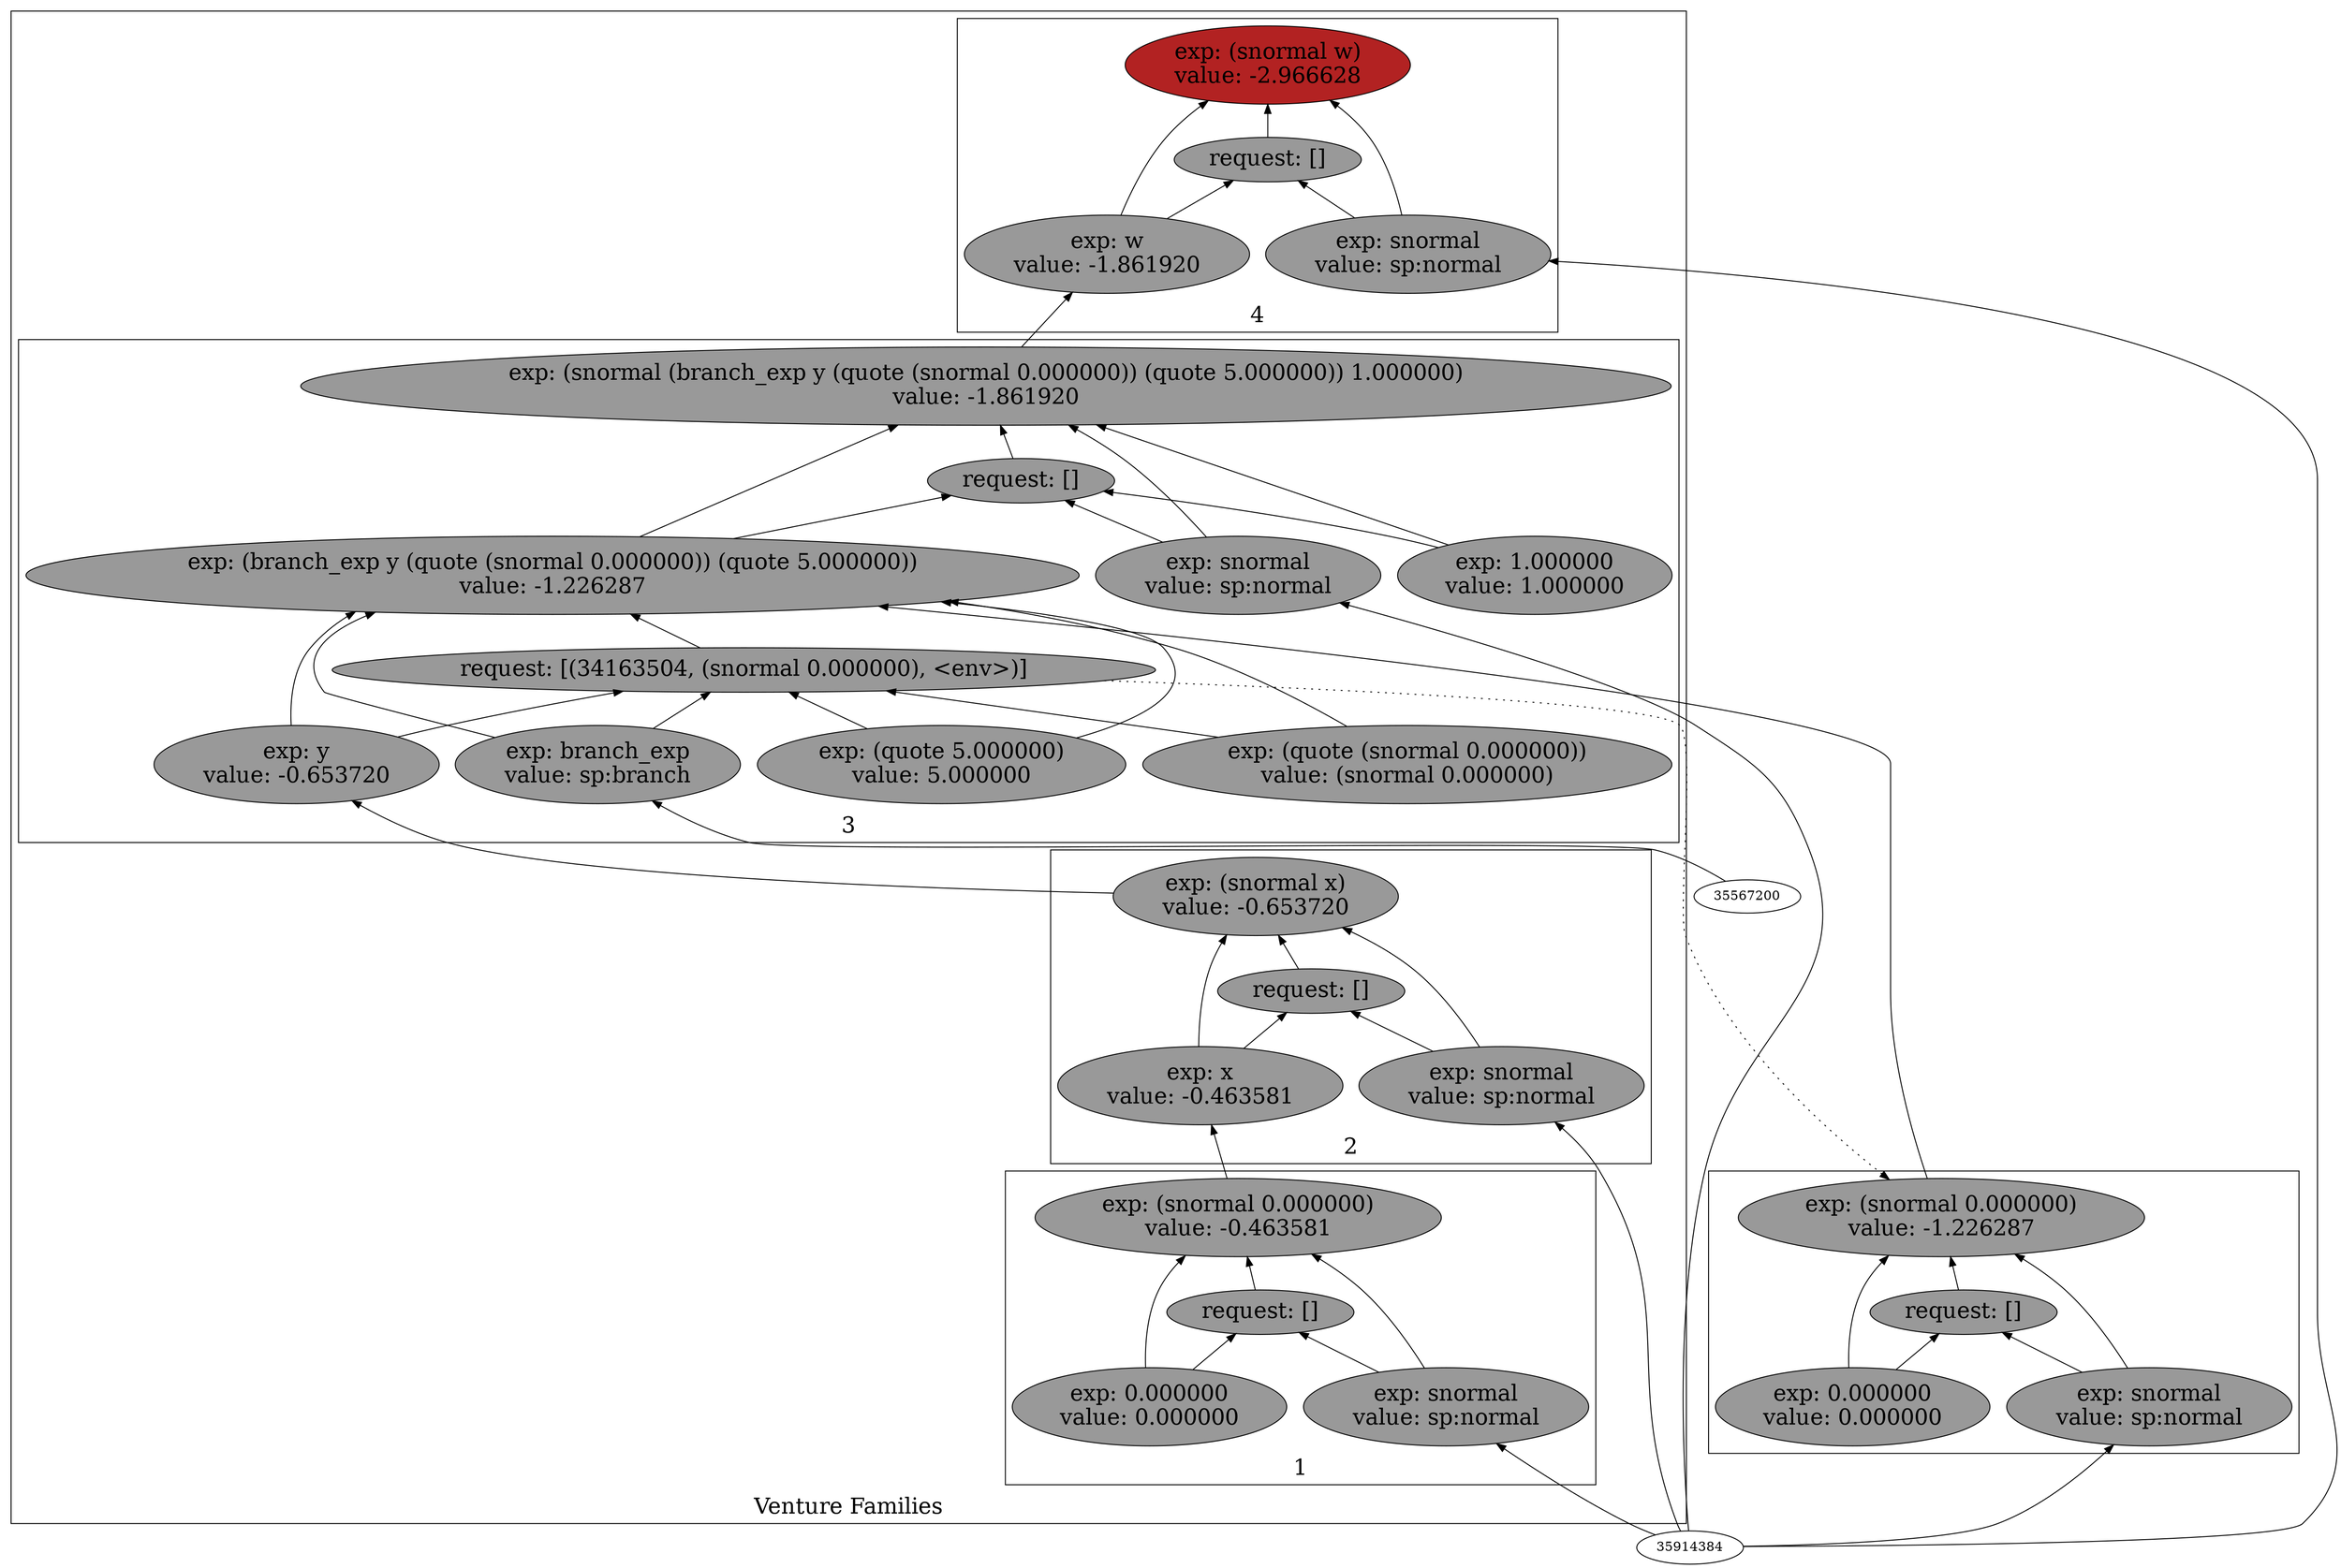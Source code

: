 digraph {
rankdir=BT
fontsize=24
subgraph cluster1 {
label="Venture Families"
subgraph cluster2 {
label="1"
"30372512"["fillcolor"="grey60" "fontsize"="24" "label"="exp: (snormal 0.000000)\nvalue: -0.463581" "shape"="ellipse" "style"="filled" ]
"31225584"["fillcolor"="grey60" "fontsize"="24" "label"="request: []" "shape"="ellipse" "style"="filled" ]
"33378608"["fillcolor"="grey60" "fontsize"="24" "label"="exp: snormal\nvalue: sp:normal" "shape"="ellipse" "style"="filled" ]
"32496912"["fillcolor"="grey60" "fontsize"="24" "label"="exp: 0.000000\nvalue: 0.000000" "shape"="ellipse" "style"="filled" ]
}

subgraph cluster3 {
label="2"
"31015344"["fillcolor"="grey60" "fontsize"="24" "label"="exp: (snormal x)\nvalue: -0.653720" "shape"="ellipse" "style"="filled" ]
"32878672"["fillcolor"="grey60" "fontsize"="24" "label"="request: []" "shape"="ellipse" "style"="filled" ]
"30473984"["fillcolor"="grey60" "fontsize"="24" "label"="exp: snormal\nvalue: sp:normal" "shape"="ellipse" "style"="filled" ]
"30766480"["fillcolor"="grey60" "fontsize"="24" "label"="exp: x\nvalue: -0.463581" "shape"="ellipse" "style"="filled" ]
}

subgraph cluster4 {
label="3"
"34460816"["fillcolor"="grey60" "fontsize"="24" "label"="exp: (snormal (branch_exp y (quote (snormal 0.000000)) (quote 5.000000)) 1.000000)\nvalue: -1.861920" "shape"="ellipse" "style"="filled" ]
"34491664"["fillcolor"="grey60" "fontsize"="24" "label"="request: []" "shape"="ellipse" "style"="filled" ]
"32454352"["fillcolor"="grey60" "fontsize"="24" "label"="exp: snormal\nvalue: sp:normal" "shape"="ellipse" "style"="filled" ]
"31227776"["fillcolor"="grey60" "fontsize"="24" "label"="exp: (branch_exp y (quote (snormal 0.000000)) (quote 5.000000))\nvalue: -1.226287" "shape"="ellipse" "style"="filled" ]
"34163504"["fillcolor"="grey60" "fontsize"="24" "label"="request: [(34163504, (snormal 0.000000), <env>)]" "shape"="ellipse" "style"="filled" ]
"35758960"["fillcolor"="grey60" "fontsize"="24" "label"="exp: branch_exp\nvalue: sp:branch" "shape"="ellipse" "style"="filled" ]
"32504208"["fillcolor"="grey60" "fontsize"="24" "label"="exp: y\nvalue: -0.653720" "shape"="ellipse" "style"="filled" ]
"32794384"["fillcolor"="grey60" "fontsize"="24" "label"="exp: (quote (snormal 0.000000))\nvalue: (snormal 0.000000)" "shape"="ellipse" "style"="filled" ]
"36008416"["fillcolor"="grey60" "fontsize"="24" "label"="exp: (quote 5.000000)\nvalue: 5.000000" "shape"="ellipse" "style"="filled" ]
"37356800"["fillcolor"="grey60" "fontsize"="24" "label"="exp: 1.000000\nvalue: 1.000000" "shape"="ellipse" "style"="filled" ]
}

subgraph cluster5 {
label="4"
"30753584"["fillcolor"="firebrick" "fontsize"="24" "label"="exp: (snormal w)\nvalue: -2.966628" "shape"="ellipse" "style"="filled" ]
"37540816"["fillcolor"="grey60" "fontsize"="24" "label"="request: []" "shape"="ellipse" "style"="filled" ]
"30738144"["fillcolor"="grey60" "fontsize"="24" "label"="exp: snormal\nvalue: sp:normal" "shape"="ellipse" "style"="filled" ]
"30301216"["fillcolor"="grey60" "fontsize"="24" "label"="exp: w\nvalue: -1.861920" "shape"="ellipse" "style"="filled" ]
}

}

subgraph cluster6 {
label=""
"37253632"["fillcolor"="grey60" "fontsize"="24" "label"="exp: (snormal 0.000000)\nvalue: -1.226287" "shape"="ellipse" "style"="filled" ]
"37497584"["fillcolor"="grey60" "fontsize"="24" "label"="request: []" "shape"="ellipse" "style"="filled" ]
"31215360"["fillcolor"="grey60" "fontsize"="24" "label"="exp: snormal\nvalue: sp:normal" "shape"="ellipse" "style"="filled" ]
"38779248"["fillcolor"="grey60" "fontsize"="24" "label"="exp: 0.000000\nvalue: 0.000000" "shape"="ellipse" "style"="filled" ]
}

"33378608" -> "30372512"["arrowhead"="normal" "color"="black" "constraint"="true" "style"="solid" ]
"33378608" -> "31225584"["arrowhead"="normal" "color"="black" "constraint"="true" "style"="solid" ]
"35914384" -> "33378608"["arrowhead"="normal" "color"="black" "constraint"="true" "style"="solid" ]
"32496912" -> "30372512"["arrowhead"="normal" "color"="black" "constraint"="true" "style"="solid" ]
"32496912" -> "31225584"["arrowhead"="normal" "color"="black" "constraint"="true" "style"="solid" ]
"31225584" -> "30372512"["arrowhead"="normal" "color"="black" "constraint"="true" "style"="solid" ]
"30738144" -> "30753584"["arrowhead"="normal" "color"="black" "constraint"="true" "style"="solid" ]
"30738144" -> "37540816"["arrowhead"="normal" "color"="black" "constraint"="true" "style"="solid" ]
"35914384" -> "30738144"["arrowhead"="normal" "color"="black" "constraint"="true" "style"="solid" ]
"30301216" -> "30753584"["arrowhead"="normal" "color"="black" "constraint"="true" "style"="solid" ]
"30301216" -> "37540816"["arrowhead"="normal" "color"="black" "constraint"="true" "style"="solid" ]
"34460816" -> "30301216"["arrowhead"="normal" "color"="black" "constraint"="true" "style"="solid" ]
"37540816" -> "30753584"["arrowhead"="normal" "color"="black" "constraint"="true" "style"="solid" ]
"30473984" -> "31015344"["arrowhead"="normal" "color"="black" "constraint"="true" "style"="solid" ]
"30473984" -> "32878672"["arrowhead"="normal" "color"="black" "constraint"="true" "style"="solid" ]
"35914384" -> "30473984"["arrowhead"="normal" "color"="black" "constraint"="true" "style"="solid" ]
"30766480" -> "31015344"["arrowhead"="normal" "color"="black" "constraint"="true" "style"="solid" ]
"30766480" -> "32878672"["arrowhead"="normal" "color"="black" "constraint"="true" "style"="solid" ]
"30372512" -> "30766480"["arrowhead"="normal" "color"="black" "constraint"="true" "style"="solid" ]
"32878672" -> "31015344"["arrowhead"="normal" "color"="black" "constraint"="true" "style"="solid" ]
"32454352" -> "34460816"["arrowhead"="normal" "color"="black" "constraint"="true" "style"="solid" ]
"32454352" -> "34491664"["arrowhead"="normal" "color"="black" "constraint"="true" "style"="solid" ]
"35914384" -> "32454352"["arrowhead"="normal" "color"="black" "constraint"="true" "style"="solid" ]
"31227776" -> "34460816"["arrowhead"="normal" "color"="black" "constraint"="true" "style"="solid" ]
"31227776" -> "34491664"["arrowhead"="normal" "color"="black" "constraint"="true" "style"="solid" ]
"35758960" -> "31227776"["arrowhead"="normal" "color"="black" "constraint"="true" "style"="solid" ]
"35758960" -> "34163504"["arrowhead"="normal" "color"="black" "constraint"="true" "style"="solid" ]
"35567200" -> "35758960"["arrowhead"="normal" "color"="black" "constraint"="true" "style"="solid" ]
"32504208" -> "31227776"["arrowhead"="normal" "color"="black" "constraint"="true" "style"="solid" ]
"32504208" -> "34163504"["arrowhead"="normal" "color"="black" "constraint"="true" "style"="solid" ]
"31015344" -> "32504208"["arrowhead"="normal" "color"="black" "constraint"="true" "style"="solid" ]
"32794384" -> "31227776"["arrowhead"="normal" "color"="black" "constraint"="true" "style"="solid" ]
"32794384" -> "34163504"["arrowhead"="normal" "color"="black" "constraint"="true" "style"="solid" ]
"36008416" -> "31227776"["arrowhead"="normal" "color"="black" "constraint"="true" "style"="solid" ]
"36008416" -> "34163504"["arrowhead"="normal" "color"="black" "constraint"="true" "style"="solid" ]
"34163504" -> "31227776"["arrowhead"="normal" "color"="black" "constraint"="true" "style"="solid" ]
"37253632" -> "31227776"["arrowhead"="normal" "color"="black" "constraint"="true" "style"="solid" ]
"34163504" -> "37253632"["arrowhead"="normal" "color"="black" "constraint"="false" "style"="dotted" ]
"37356800" -> "34460816"["arrowhead"="normal" "color"="black" "constraint"="true" "style"="solid" ]
"37356800" -> "34491664"["arrowhead"="normal" "color"="black" "constraint"="true" "style"="solid" ]
"34491664" -> "34460816"["arrowhead"="normal" "color"="black" "constraint"="true" "style"="solid" ]
"31215360" -> "37253632"["arrowhead"="normal" "color"="black" "constraint"="true" "style"="solid" ]
"31215360" -> "37497584"["arrowhead"="normal" "color"="black" "constraint"="true" "style"="solid" ]
"35914384" -> "31215360"["arrowhead"="normal" "color"="black" "constraint"="true" "style"="solid" ]
"38779248" -> "37253632"["arrowhead"="normal" "color"="black" "constraint"="true" "style"="solid" ]
"38779248" -> "37497584"["arrowhead"="normal" "color"="black" "constraint"="true" "style"="solid" ]
"37497584" -> "37253632"["arrowhead"="normal" "color"="black" "constraint"="true" "style"="solid" ]

}